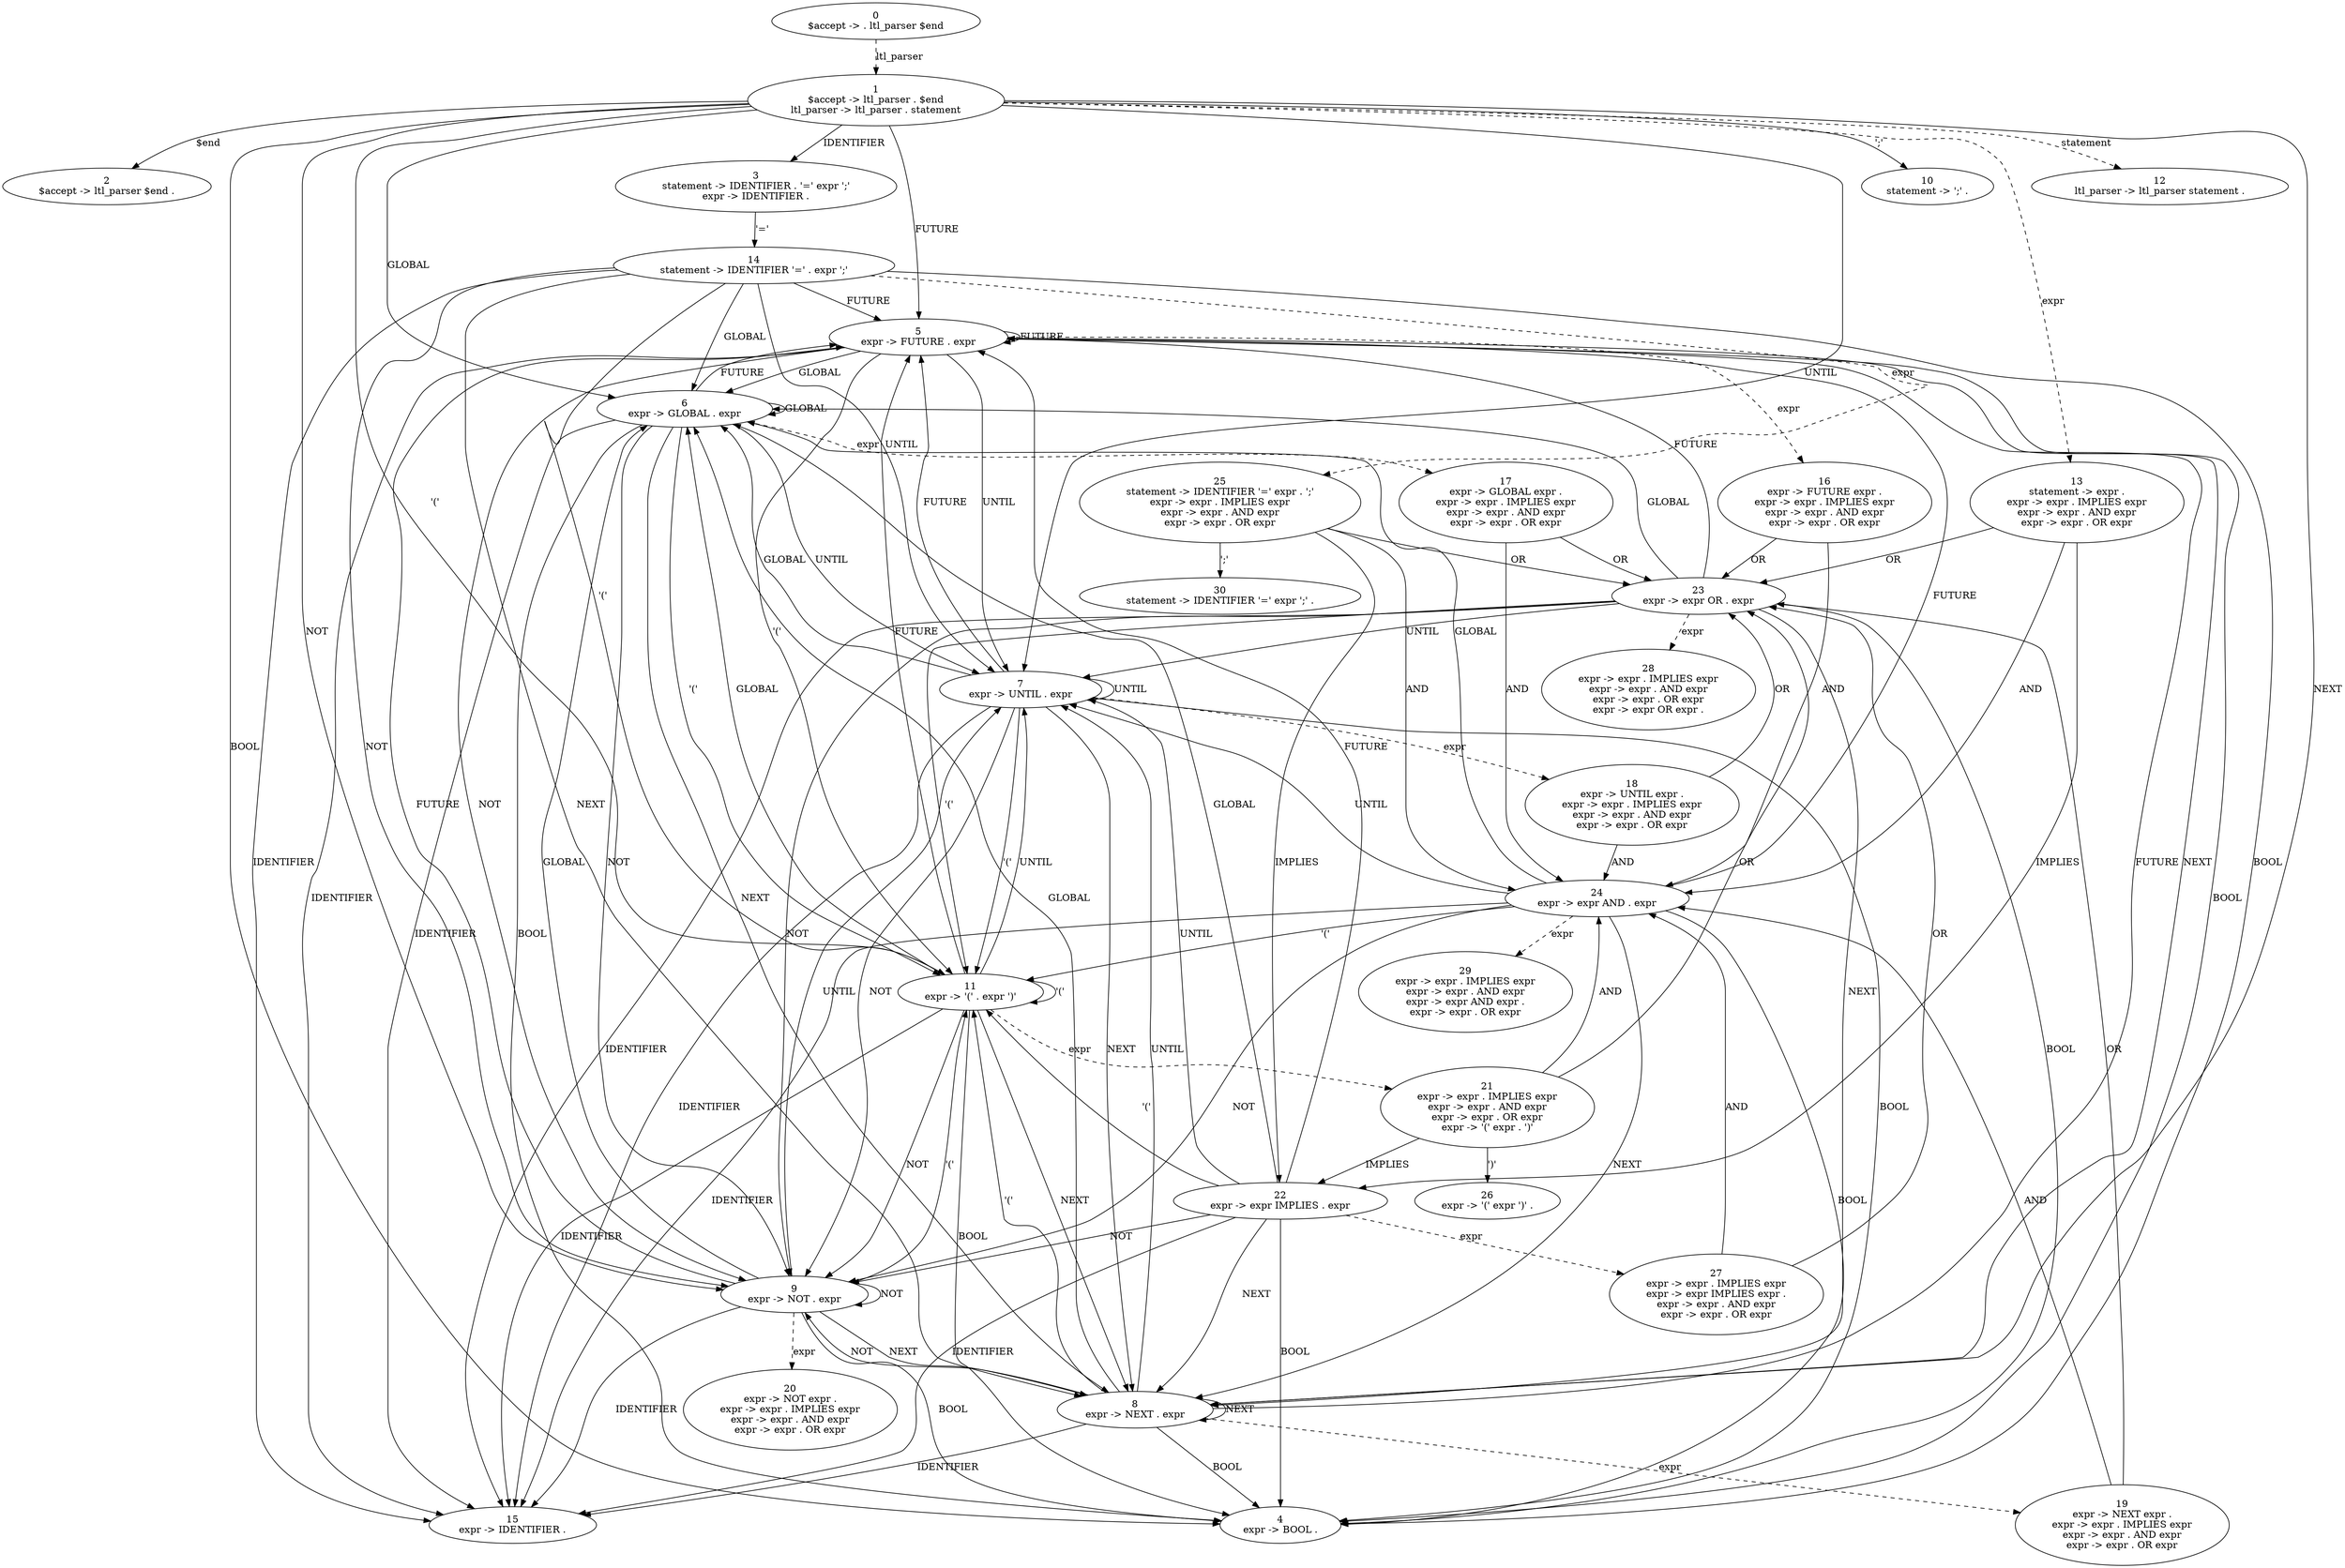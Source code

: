 // Generated by GNU Bison 2.5.
// Report bugs to <bug-bison@gnu.org>.
// Home page: <http://www.gnu.org/software/bison/>.

digraph "ltl_parser.y"
{
  0 [label="0\n$accept -> . ltl_parser $end"]
  0 -> 1 [style=dashed label="ltl_parser"]
  1 [label="1\n$accept -> ltl_parser . $end\nltl_parser -> ltl_parser . statement"]
  1 -> 2 [style=solid label="$end"]
  1 -> 3 [style=solid label="IDENTIFIER"]
  1 -> 4 [style=solid label="BOOL"]
  1 -> 5 [style=solid label="FUTURE"]
  1 -> 6 [style=solid label="GLOBAL"]
  1 -> 7 [style=solid label="UNTIL"]
  1 -> 8 [style=solid label="NEXT"]
  1 -> 9 [style=solid label="NOT"]
  1 -> 10 [style=solid label="';'"]
  1 -> 11 [style=solid label="'('"]
  1 -> 12 [style=dashed label="statement"]
  1 -> 13 [style=dashed label="expr"]
  2 [label="2\n$accept -> ltl_parser $end ."]
  3 [label="3\nstatement -> IDENTIFIER . '=' expr ';'\nexpr -> IDENTIFIER ."]
  3 -> 14 [style=solid label="'='"]
  4 [label="4\nexpr -> BOOL ."]
  5 [label="5\nexpr -> FUTURE . expr"]
  5 -> 15 [style=solid label="IDENTIFIER"]
  5 -> 4 [style=solid label="BOOL"]
  5 -> 5 [style=solid label="FUTURE"]
  5 -> 6 [style=solid label="GLOBAL"]
  5 -> 7 [style=solid label="UNTIL"]
  5 -> 8 [style=solid label="NEXT"]
  5 -> 9 [style=solid label="NOT"]
  5 -> 11 [style=solid label="'('"]
  5 -> 16 [style=dashed label="expr"]
  6 [label="6\nexpr -> GLOBAL . expr"]
  6 -> 15 [style=solid label="IDENTIFIER"]
  6 -> 4 [style=solid label="BOOL"]
  6 -> 5 [style=solid label="FUTURE"]
  6 -> 6 [style=solid label="GLOBAL"]
  6 -> 7 [style=solid label="UNTIL"]
  6 -> 8 [style=solid label="NEXT"]
  6 -> 9 [style=solid label="NOT"]
  6 -> 11 [style=solid label="'('"]
  6 -> 17 [style=dashed label="expr"]
  7 [label="7\nexpr -> UNTIL . expr"]
  7 -> 15 [style=solid label="IDENTIFIER"]
  7 -> 4 [style=solid label="BOOL"]
  7 -> 5 [style=solid label="FUTURE"]
  7 -> 6 [style=solid label="GLOBAL"]
  7 -> 7 [style=solid label="UNTIL"]
  7 -> 8 [style=solid label="NEXT"]
  7 -> 9 [style=solid label="NOT"]
  7 -> 11 [style=solid label="'('"]
  7 -> 18 [style=dashed label="expr"]
  8 [label="8\nexpr -> NEXT . expr"]
  8 -> 15 [style=solid label="IDENTIFIER"]
  8 -> 4 [style=solid label="BOOL"]
  8 -> 5 [style=solid label="FUTURE"]
  8 -> 6 [style=solid label="GLOBAL"]
  8 -> 7 [style=solid label="UNTIL"]
  8 -> 8 [style=solid label="NEXT"]
  8 -> 9 [style=solid label="NOT"]
  8 -> 11 [style=solid label="'('"]
  8 -> 19 [style=dashed label="expr"]
  9 [label="9\nexpr -> NOT . expr"]
  9 -> 15 [style=solid label="IDENTIFIER"]
  9 -> 4 [style=solid label="BOOL"]
  9 -> 5 [style=solid label="FUTURE"]
  9 -> 6 [style=solid label="GLOBAL"]
  9 -> 7 [style=solid label="UNTIL"]
  9 -> 8 [style=solid label="NEXT"]
  9 -> 9 [style=solid label="NOT"]
  9 -> 11 [style=solid label="'('"]
  9 -> 20 [style=dashed label="expr"]
  10 [label="10\nstatement -> ';' ."]
  11 [label="11\nexpr -> '(' . expr ')'"]
  11 -> 15 [style=solid label="IDENTIFIER"]
  11 -> 4 [style=solid label="BOOL"]
  11 -> 5 [style=solid label="FUTURE"]
  11 -> 6 [style=solid label="GLOBAL"]
  11 -> 7 [style=solid label="UNTIL"]
  11 -> 8 [style=solid label="NEXT"]
  11 -> 9 [style=solid label="NOT"]
  11 -> 11 [style=solid label="'('"]
  11 -> 21 [style=dashed label="expr"]
  12 [label="12\nltl_parser -> ltl_parser statement ."]
  13 [label="13\nstatement -> expr .\nexpr -> expr . IMPLIES expr\nexpr -> expr . AND expr\nexpr -> expr . OR expr"]
  13 -> 22 [style=solid label="IMPLIES"]
  13 -> 23 [style=solid label="OR"]
  13 -> 24 [style=solid label="AND"]
  14 [label="14\nstatement -> IDENTIFIER '=' . expr ';'"]
  14 -> 15 [style=solid label="IDENTIFIER"]
  14 -> 4 [style=solid label="BOOL"]
  14 -> 5 [style=solid label="FUTURE"]
  14 -> 6 [style=solid label="GLOBAL"]
  14 -> 7 [style=solid label="UNTIL"]
  14 -> 8 [style=solid label="NEXT"]
  14 -> 9 [style=solid label="NOT"]
  14 -> 11 [style=solid label="'('"]
  14 -> 25 [style=dashed label="expr"]
  15 [label="15\nexpr -> IDENTIFIER ."]
  16 [label="16\nexpr -> FUTURE expr .\nexpr -> expr . IMPLIES expr\nexpr -> expr . AND expr\nexpr -> expr . OR expr"]
  16 -> 23 [style=solid label="OR"]
  16 -> 24 [style=solid label="AND"]
  17 [label="17\nexpr -> GLOBAL expr .\nexpr -> expr . IMPLIES expr\nexpr -> expr . AND expr\nexpr -> expr . OR expr"]
  17 -> 23 [style=solid label="OR"]
  17 -> 24 [style=solid label="AND"]
  18 [label="18\nexpr -> UNTIL expr .\nexpr -> expr . IMPLIES expr\nexpr -> expr . AND expr\nexpr -> expr . OR expr"]
  18 -> 23 [style=solid label="OR"]
  18 -> 24 [style=solid label="AND"]
  19 [label="19\nexpr -> NEXT expr .\nexpr -> expr . IMPLIES expr\nexpr -> expr . AND expr\nexpr -> expr . OR expr"]
  19 -> 23 [style=solid label="OR"]
  19 -> 24 [style=solid label="AND"]
  20 [label="20\nexpr -> NOT expr .\nexpr -> expr . IMPLIES expr\nexpr -> expr . AND expr\nexpr -> expr . OR expr"]
  21 [label="21\nexpr -> expr . IMPLIES expr\nexpr -> expr . AND expr\nexpr -> expr . OR expr\nexpr -> '(' expr . ')'"]
  21 -> 22 [style=solid label="IMPLIES"]
  21 -> 23 [style=solid label="OR"]
  21 -> 24 [style=solid label="AND"]
  21 -> 26 [style=solid label="')'"]
  22 [label="22\nexpr -> expr IMPLIES . expr"]
  22 -> 15 [style=solid label="IDENTIFIER"]
  22 -> 4 [style=solid label="BOOL"]
  22 -> 5 [style=solid label="FUTURE"]
  22 -> 6 [style=solid label="GLOBAL"]
  22 -> 7 [style=solid label="UNTIL"]
  22 -> 8 [style=solid label="NEXT"]
  22 -> 9 [style=solid label="NOT"]
  22 -> 11 [style=solid label="'('"]
  22 -> 27 [style=dashed label="expr"]
  23 [label="23\nexpr -> expr OR . expr"]
  23 -> 15 [style=solid label="IDENTIFIER"]
  23 -> 4 [style=solid label="BOOL"]
  23 -> 5 [style=solid label="FUTURE"]
  23 -> 6 [style=solid label="GLOBAL"]
  23 -> 7 [style=solid label="UNTIL"]
  23 -> 8 [style=solid label="NEXT"]
  23 -> 9 [style=solid label="NOT"]
  23 -> 11 [style=solid label="'('"]
  23 -> 28 [style=dashed label="expr"]
  24 [label="24\nexpr -> expr AND . expr"]
  24 -> 15 [style=solid label="IDENTIFIER"]
  24 -> 4 [style=solid label="BOOL"]
  24 -> 5 [style=solid label="FUTURE"]
  24 -> 6 [style=solid label="GLOBAL"]
  24 -> 7 [style=solid label="UNTIL"]
  24 -> 8 [style=solid label="NEXT"]
  24 -> 9 [style=solid label="NOT"]
  24 -> 11 [style=solid label="'('"]
  24 -> 29 [style=dashed label="expr"]
  25 [label="25\nstatement -> IDENTIFIER '=' expr . ';'\nexpr -> expr . IMPLIES expr\nexpr -> expr . AND expr\nexpr -> expr . OR expr"]
  25 -> 22 [style=solid label="IMPLIES"]
  25 -> 23 [style=solid label="OR"]
  25 -> 24 [style=solid label="AND"]
  25 -> 30 [style=solid label="';'"]
  26 [label="26\nexpr -> '(' expr ')' ."]
  27 [label="27\nexpr -> expr . IMPLIES expr\nexpr -> expr IMPLIES expr .\nexpr -> expr . AND expr\nexpr -> expr . OR expr"]
  27 -> 23 [style=solid label="OR"]
  27 -> 24 [style=solid label="AND"]
  28 [label="28\nexpr -> expr . IMPLIES expr\nexpr -> expr . AND expr\nexpr -> expr . OR expr\nexpr -> expr OR expr ."]
  29 [label="29\nexpr -> expr . IMPLIES expr\nexpr -> expr . AND expr\nexpr -> expr AND expr .\nexpr -> expr . OR expr"]
  30 [label="30\nstatement -> IDENTIFIER '=' expr ';' ."]
}
